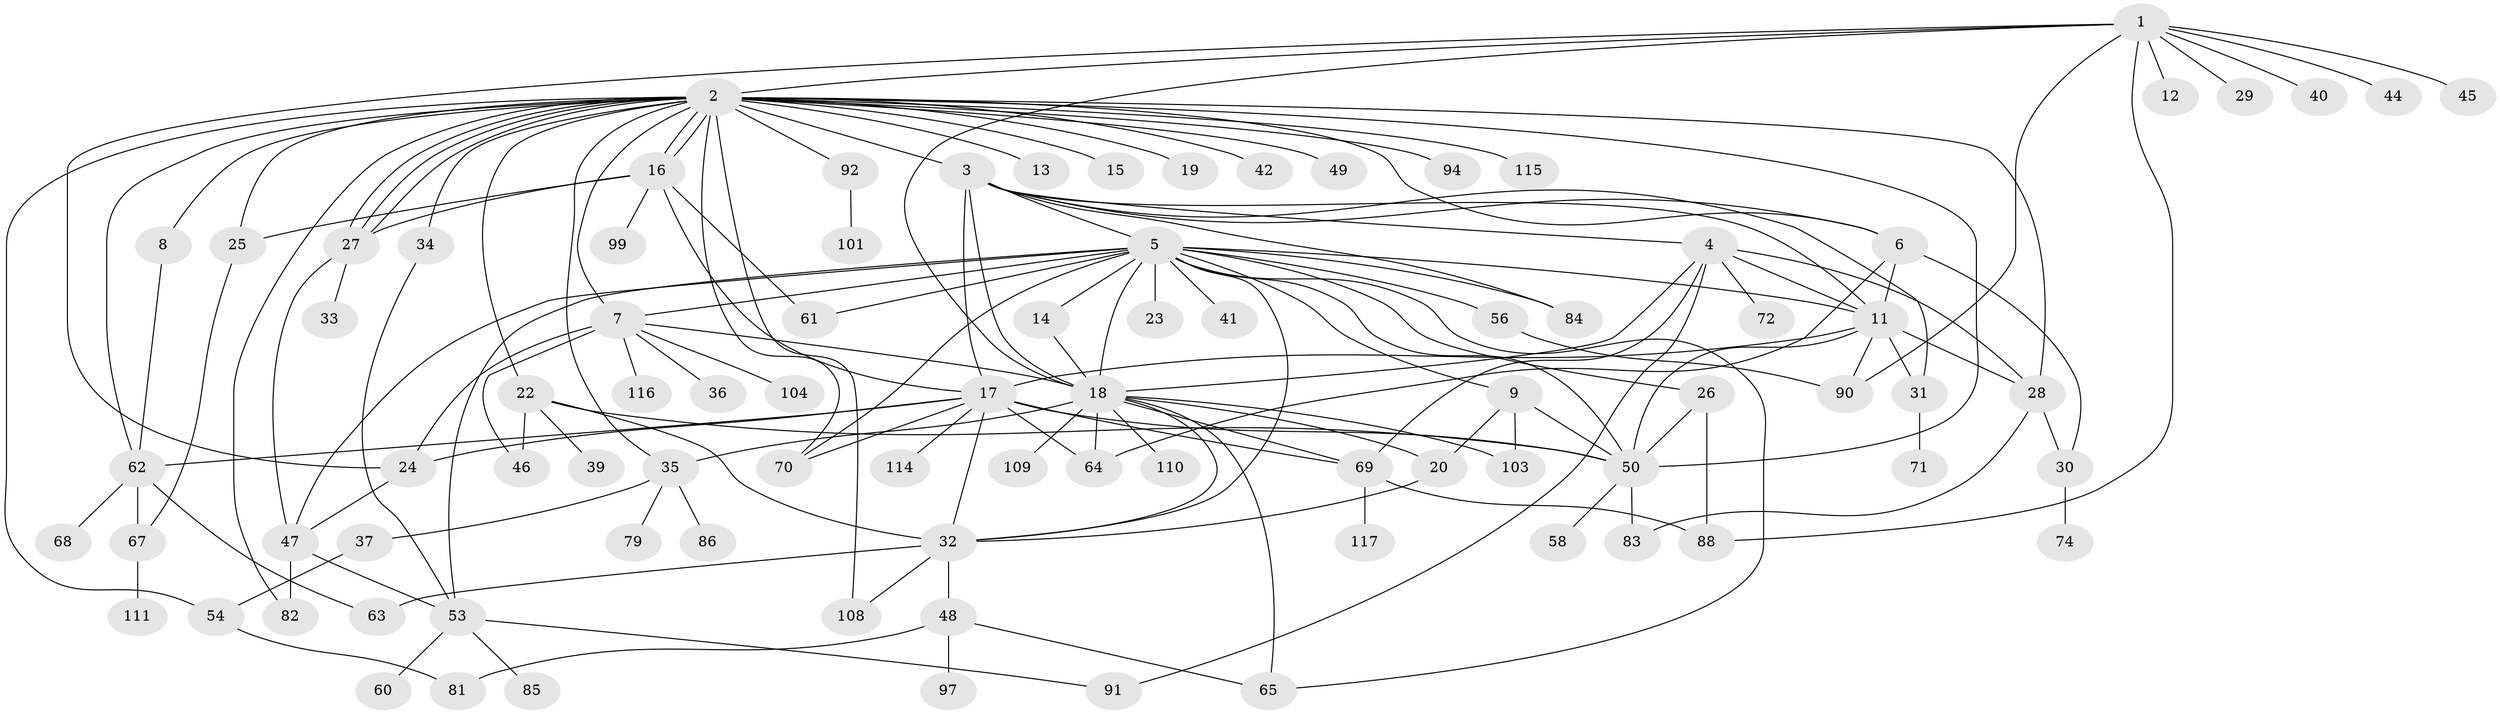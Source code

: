 // Generated by graph-tools (version 1.1) at 2025/23/03/03/25 07:23:52]
// undirected, 88 vertices, 152 edges
graph export_dot {
graph [start="1"]
  node [color=gray90,style=filled];
  1 [super="+107"];
  2 [super="+76"];
  3;
  4 [super="+51"];
  5 [super="+10"];
  6 [super="+87"];
  7 [super="+52"];
  8;
  9;
  11 [super="+96"];
  12;
  13;
  14;
  15;
  16 [super="+77"];
  17 [super="+21"];
  18 [super="+102"];
  19;
  20;
  22 [super="+95"];
  23;
  24 [super="+105"];
  25;
  26 [super="+43"];
  27 [super="+89"];
  28 [super="+38"];
  29;
  30 [super="+73"];
  31;
  32 [super="+98"];
  33 [super="+100"];
  34;
  35 [super="+75"];
  36;
  37 [super="+57"];
  39;
  40;
  41;
  42;
  44;
  45;
  46;
  47 [super="+113"];
  48 [super="+80"];
  49;
  50 [super="+112"];
  53 [super="+55"];
  54 [super="+59"];
  56;
  58;
  60;
  61;
  62 [super="+66"];
  63;
  64;
  65;
  67 [super="+93"];
  68;
  69 [super="+78"];
  70;
  71;
  72;
  74;
  79;
  81;
  82;
  83 [super="+106"];
  84;
  85;
  86;
  88;
  90;
  91;
  92;
  94;
  97;
  99;
  101;
  103;
  104;
  108;
  109;
  110;
  111;
  114;
  115;
  116;
  117;
  1 -- 2;
  1 -- 12;
  1 -- 24;
  1 -- 29;
  1 -- 40;
  1 -- 44;
  1 -- 45;
  1 -- 88;
  1 -- 90;
  1 -- 18;
  2 -- 3;
  2 -- 6;
  2 -- 7;
  2 -- 8;
  2 -- 13;
  2 -- 15;
  2 -- 16;
  2 -- 16;
  2 -- 19;
  2 -- 22;
  2 -- 27;
  2 -- 27;
  2 -- 27;
  2 -- 28;
  2 -- 34;
  2 -- 35;
  2 -- 42;
  2 -- 49;
  2 -- 50;
  2 -- 54;
  2 -- 70;
  2 -- 82;
  2 -- 92;
  2 -- 94;
  2 -- 108;
  2 -- 115;
  2 -- 25;
  2 -- 62;
  3 -- 4;
  3 -- 5;
  3 -- 17;
  3 -- 18;
  3 -- 31;
  3 -- 84;
  3 -- 6;
  3 -- 11;
  4 -- 28;
  4 -- 72;
  4 -- 91;
  4 -- 18;
  4 -- 69;
  4 -- 11;
  5 -- 7 [weight=2];
  5 -- 9;
  5 -- 11;
  5 -- 14;
  5 -- 18;
  5 -- 23;
  5 -- 26;
  5 -- 41;
  5 -- 47;
  5 -- 50;
  5 -- 53;
  5 -- 56;
  5 -- 61;
  5 -- 65;
  5 -- 70;
  5 -- 84;
  5 -- 32;
  6 -- 30;
  6 -- 11;
  6 -- 64;
  7 -- 24;
  7 -- 36;
  7 -- 46;
  7 -- 104;
  7 -- 116;
  7 -- 18;
  8 -- 62;
  9 -- 20;
  9 -- 50;
  9 -- 103;
  11 -- 28;
  11 -- 31;
  11 -- 90;
  11 -- 17;
  11 -- 50;
  14 -- 18;
  16 -- 17;
  16 -- 25;
  16 -- 27;
  16 -- 61;
  16 -- 99;
  17 -- 50;
  17 -- 62;
  17 -- 64;
  17 -- 69;
  17 -- 70;
  17 -- 114;
  17 -- 32;
  17 -- 24;
  18 -- 32;
  18 -- 64;
  18 -- 109;
  18 -- 65;
  18 -- 103;
  18 -- 110;
  18 -- 20;
  18 -- 69;
  18 -- 35;
  20 -- 32;
  22 -- 32 [weight=2];
  22 -- 39;
  22 -- 46;
  22 -- 50;
  24 -- 47;
  25 -- 67;
  26 -- 50;
  26 -- 88;
  27 -- 33;
  27 -- 47;
  28 -- 30;
  28 -- 83;
  30 -- 74;
  31 -- 71;
  32 -- 48;
  32 -- 63;
  32 -- 108;
  34 -- 53;
  35 -- 37;
  35 -- 86;
  35 -- 79;
  37 -- 54;
  47 -- 82;
  47 -- 53;
  48 -- 81;
  48 -- 65;
  48 -- 97;
  50 -- 58;
  50 -- 83;
  53 -- 60;
  53 -- 85;
  53 -- 91;
  54 -- 81;
  56 -- 90;
  62 -- 68;
  62 -- 67;
  62 -- 63;
  67 -- 111;
  69 -- 117;
  69 -- 88;
  92 -- 101;
}
